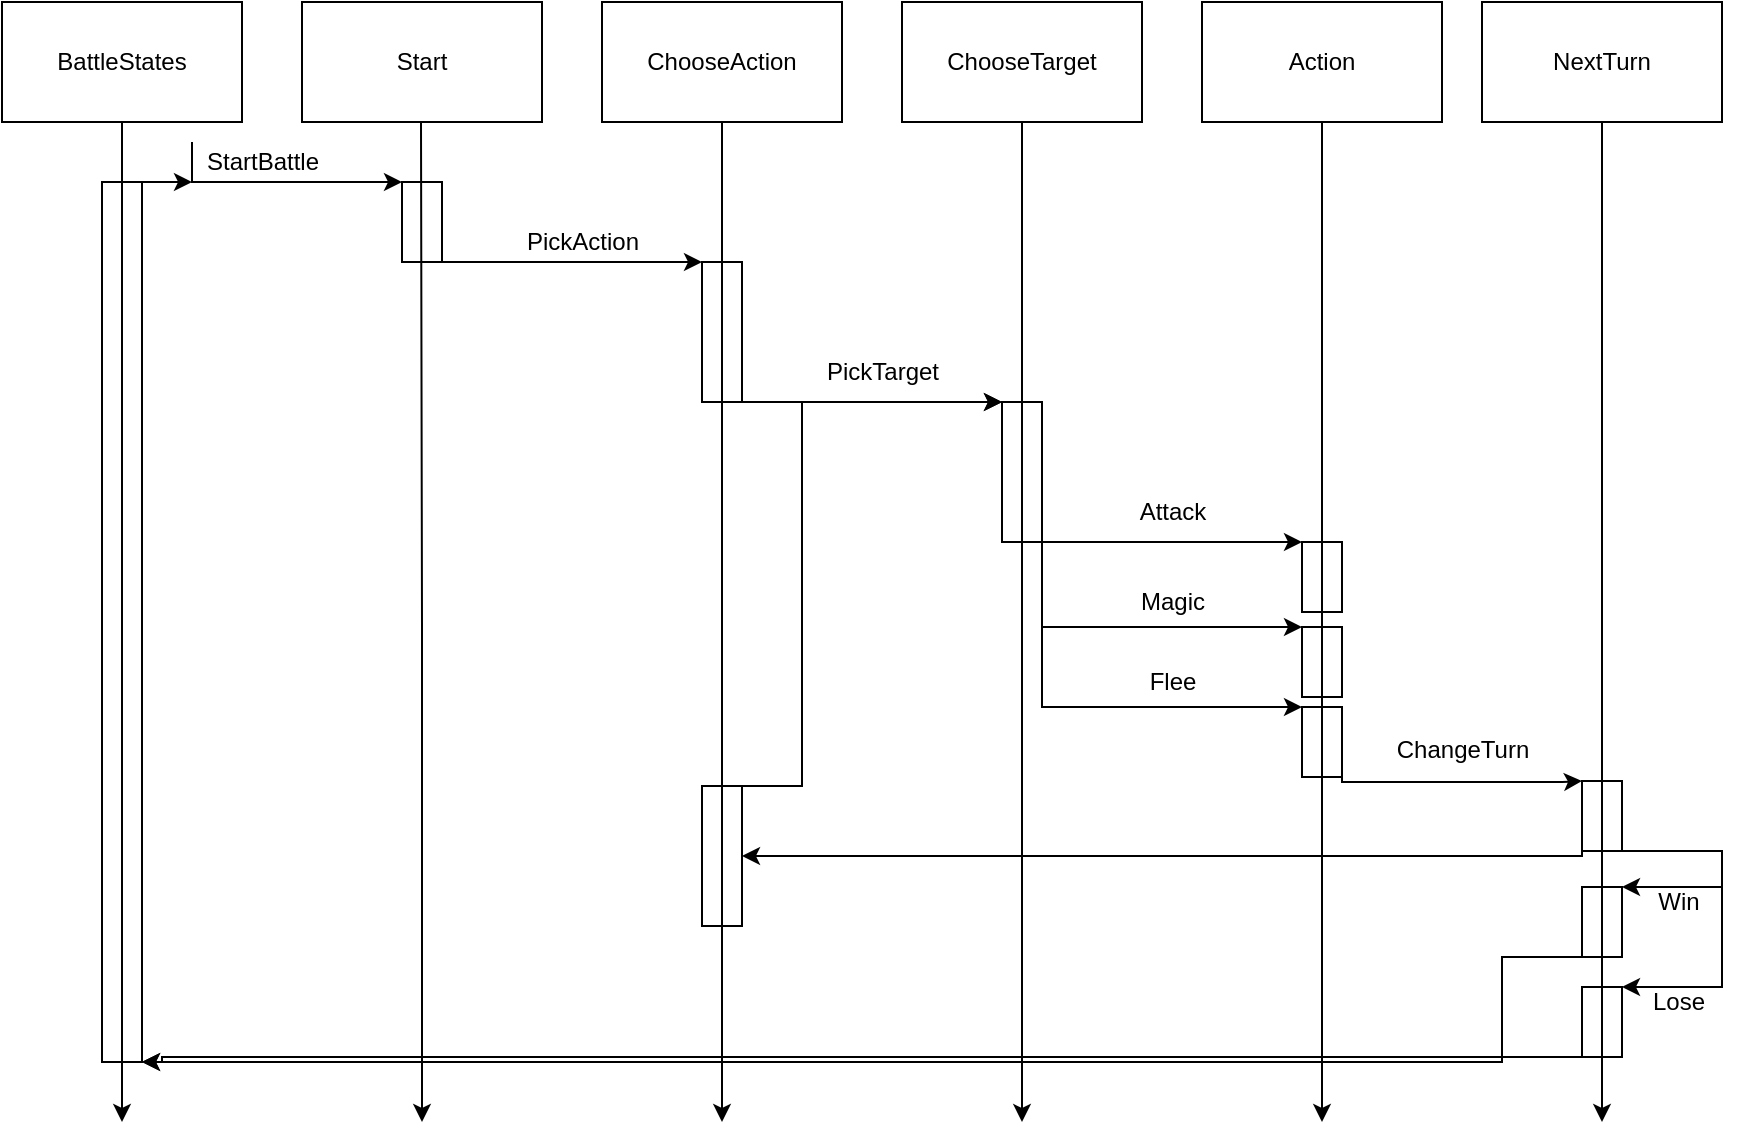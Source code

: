 <mxfile version="13.0.2" type="device"><diagram id="qd_WFYK6ofQgDcz5o2ck" name="Page-1"><mxGraphModel dx="1278" dy="580" grid="1" gridSize="10" guides="1" tooltips="1" connect="1" arrows="1" fold="1" page="1" pageScale="1" pageWidth="850" pageHeight="1100" math="0" shadow="0"><root><mxCell id="0"/><mxCell id="1" parent="0"/><mxCell id="x-etJ8_xFUEyOYKaMZcz-5" style="edgeStyle=orthogonalEdgeStyle;rounded=0;orthogonalLoop=1;jettySize=auto;html=1;exitX=0.5;exitY=1;exitDx=0;exitDy=0;" edge="1" parent="1" source="x-etJ8_xFUEyOYKaMZcz-1"><mxGeometry relative="1" as="geometry"><mxPoint x="100" y="600" as="targetPoint"/></mxGeometry></mxCell><mxCell id="x-etJ8_xFUEyOYKaMZcz-1" value="BattleStates" style="rounded=0;whiteSpace=wrap;html=1;" vertex="1" parent="1"><mxGeometry x="40" y="40" width="120" height="60" as="geometry"/></mxCell><mxCell id="x-etJ8_xFUEyOYKaMZcz-13" style="edgeStyle=orthogonalEdgeStyle;rounded=0;orthogonalLoop=1;jettySize=auto;html=1;exitX=0;exitY=0;exitDx=0;exitDy=0;entryX=0;entryY=1;entryDx=0;entryDy=0;" edge="1" parent="1" source="x-etJ8_xFUEyOYKaMZcz-14" target="x-etJ8_xFUEyOYKaMZcz-11"><mxGeometry relative="1" as="geometry"><Array as="points"><mxPoint x="170" y="130"/><mxPoint x="170" y="130"/></Array></mxGeometry></mxCell><mxCell id="x-etJ8_xFUEyOYKaMZcz-7" value="" style="rounded=0;whiteSpace=wrap;html=1;fillColor=none;rotation=90;" vertex="1" parent="1"><mxGeometry x="-120" y="340" width="440" height="20" as="geometry"/></mxCell><mxCell id="x-etJ8_xFUEyOYKaMZcz-9" value="Start" style="rounded=0;whiteSpace=wrap;html=1;" vertex="1" parent="1"><mxGeometry x="190" y="40" width="120" height="60" as="geometry"/></mxCell><mxCell id="x-etJ8_xFUEyOYKaMZcz-20" style="edgeStyle=orthogonalEdgeStyle;rounded=0;orthogonalLoop=1;jettySize=auto;html=1;exitX=1;exitY=0;exitDx=0;exitDy=0;entryX=0;entryY=1;entryDx=0;entryDy=0;" edge="1" parent="1" source="x-etJ8_xFUEyOYKaMZcz-11" target="x-etJ8_xFUEyOYKaMZcz-18"><mxGeometry relative="1" as="geometry"><Array as="points"><mxPoint x="360" y="170"/><mxPoint x="360" y="170"/></Array></mxGeometry></mxCell><mxCell id="x-etJ8_xFUEyOYKaMZcz-11" value="" style="rounded=0;whiteSpace=wrap;html=1;fillColor=none;rotation=90;" vertex="1" parent="1"><mxGeometry x="230" y="140" width="40" height="20" as="geometry"/></mxCell><mxCell id="x-etJ8_xFUEyOYKaMZcz-15" style="edgeStyle=orthogonalEdgeStyle;rounded=0;orthogonalLoop=1;jettySize=auto;html=1;exitX=0.5;exitY=1;exitDx=0;exitDy=0;" edge="1" parent="1" source="x-etJ8_xFUEyOYKaMZcz-16"><mxGeometry relative="1" as="geometry"><mxPoint x="400" y="600" as="targetPoint"/></mxGeometry></mxCell><mxCell id="x-etJ8_xFUEyOYKaMZcz-16" value="ChooseAction" style="rounded=0;whiteSpace=wrap;html=1;" vertex="1" parent="1"><mxGeometry x="340" y="40" width="120" height="60" as="geometry"/></mxCell><mxCell id="x-etJ8_xFUEyOYKaMZcz-17" style="edgeStyle=orthogonalEdgeStyle;rounded=0;orthogonalLoop=1;jettySize=auto;html=1;exitX=0.5;exitY=1;exitDx=0;exitDy=0;" edge="1" parent="1"><mxGeometry relative="1" as="geometry"><mxPoint x="250" y="600" as="targetPoint"/><mxPoint x="249.5" y="100" as="sourcePoint"/></mxGeometry></mxCell><mxCell id="x-etJ8_xFUEyOYKaMZcz-27" style="edgeStyle=orthogonalEdgeStyle;rounded=0;orthogonalLoop=1;jettySize=auto;html=1;exitX=1;exitY=0;exitDx=0;exitDy=0;entryX=0;entryY=1;entryDx=0;entryDy=0;" edge="1" parent="1" source="x-etJ8_xFUEyOYKaMZcz-18" target="x-etJ8_xFUEyOYKaMZcz-24"><mxGeometry relative="1" as="geometry"><Array as="points"><mxPoint x="440" y="240"/><mxPoint x="440" y="240"/></Array></mxGeometry></mxCell><mxCell id="x-etJ8_xFUEyOYKaMZcz-18" value="" style="rounded=0;whiteSpace=wrap;html=1;fillColor=none;rotation=90;" vertex="1" parent="1"><mxGeometry x="365" y="195" width="70" height="20" as="geometry"/></mxCell><mxCell id="x-etJ8_xFUEyOYKaMZcz-21" value="PickAction" style="text;html=1;align=center;verticalAlign=middle;resizable=0;points=[];autosize=1;" vertex="1" parent="1"><mxGeometry x="295" y="150" width="70" height="20" as="geometry"/></mxCell><mxCell id="x-etJ8_xFUEyOYKaMZcz-22" style="edgeStyle=orthogonalEdgeStyle;rounded=0;orthogonalLoop=1;jettySize=auto;html=1;exitX=0.5;exitY=1;exitDx=0;exitDy=0;" edge="1" parent="1" source="x-etJ8_xFUEyOYKaMZcz-23"><mxGeometry relative="1" as="geometry"><mxPoint x="550" y="600" as="targetPoint"/></mxGeometry></mxCell><mxCell id="x-etJ8_xFUEyOYKaMZcz-23" value="ChooseTarget" style="rounded=0;whiteSpace=wrap;html=1;" vertex="1" parent="1"><mxGeometry x="490" y="40" width="120" height="60" as="geometry"/></mxCell><mxCell id="x-etJ8_xFUEyOYKaMZcz-34" style="edgeStyle=orthogonalEdgeStyle;rounded=0;orthogonalLoop=1;jettySize=auto;html=1;exitX=1;exitY=0;exitDx=0;exitDy=0;entryX=0;entryY=1;entryDx=0;entryDy=0;" edge="1" parent="1" source="x-etJ8_xFUEyOYKaMZcz-24" target="x-etJ8_xFUEyOYKaMZcz-31"><mxGeometry relative="1" as="geometry"><Array as="points"><mxPoint x="600" y="310"/><mxPoint x="600" y="310"/></Array></mxGeometry></mxCell><mxCell id="x-etJ8_xFUEyOYKaMZcz-35" style="edgeStyle=orthogonalEdgeStyle;rounded=0;orthogonalLoop=1;jettySize=auto;html=1;exitX=1;exitY=0;exitDx=0;exitDy=0;entryX=0;entryY=1;entryDx=0;entryDy=0;" edge="1" parent="1" source="x-etJ8_xFUEyOYKaMZcz-24" target="x-etJ8_xFUEyOYKaMZcz-32"><mxGeometry relative="1" as="geometry"><mxPoint x="660" y="353" as="targetPoint"/><Array as="points"><mxPoint x="560" y="352"/></Array></mxGeometry></mxCell><mxCell id="x-etJ8_xFUEyOYKaMZcz-36" style="edgeStyle=orthogonalEdgeStyle;rounded=0;orthogonalLoop=1;jettySize=auto;html=1;exitX=1;exitY=0;exitDx=0;exitDy=0;entryX=0;entryY=1;entryDx=0;entryDy=0;" edge="1" parent="1" source="x-etJ8_xFUEyOYKaMZcz-24" target="x-etJ8_xFUEyOYKaMZcz-33"><mxGeometry relative="1" as="geometry"><mxPoint x="660" y="393" as="targetPoint"/><Array as="points"><mxPoint x="560" y="392"/></Array></mxGeometry></mxCell><mxCell id="x-etJ8_xFUEyOYKaMZcz-24" value="" style="rounded=0;whiteSpace=wrap;html=1;fillColor=none;rotation=90;" vertex="1" parent="1"><mxGeometry x="515" y="265" width="70" height="20" as="geometry"/></mxCell><mxCell id="x-etJ8_xFUEyOYKaMZcz-28" value="PickTarget" style="text;html=1;align=center;verticalAlign=middle;resizable=0;points=[];autosize=1;" vertex="1" parent="1"><mxGeometry x="445" y="215" width="70" height="20" as="geometry"/></mxCell><mxCell id="x-etJ8_xFUEyOYKaMZcz-29" style="edgeStyle=orthogonalEdgeStyle;rounded=0;orthogonalLoop=1;jettySize=auto;html=1;exitX=0.5;exitY=1;exitDx=0;exitDy=0;" edge="1" parent="1" source="x-etJ8_xFUEyOYKaMZcz-30"><mxGeometry relative="1" as="geometry"><mxPoint x="700" y="600" as="targetPoint"/></mxGeometry></mxCell><mxCell id="x-etJ8_xFUEyOYKaMZcz-30" value="Action" style="rounded=0;whiteSpace=wrap;html=1;" vertex="1" parent="1"><mxGeometry x="640" y="40" width="120" height="60" as="geometry"/></mxCell><mxCell id="x-etJ8_xFUEyOYKaMZcz-31" value="" style="rounded=0;whiteSpace=wrap;html=1;fillColor=none;rotation=90;" vertex="1" parent="1"><mxGeometry x="682.5" y="317.5" width="35" height="20" as="geometry"/></mxCell><mxCell id="x-etJ8_xFUEyOYKaMZcz-32" value="" style="rounded=0;whiteSpace=wrap;html=1;fillColor=none;rotation=90;" vertex="1" parent="1"><mxGeometry x="682.5" y="360" width="35" height="20" as="geometry"/></mxCell><mxCell id="x-etJ8_xFUEyOYKaMZcz-44" style="edgeStyle=orthogonalEdgeStyle;rounded=0;orthogonalLoop=1;jettySize=auto;html=1;exitX=1;exitY=0;exitDx=0;exitDy=0;entryX=0;entryY=1;entryDx=0;entryDy=0;" edge="1" parent="1" source="x-etJ8_xFUEyOYKaMZcz-33" target="x-etJ8_xFUEyOYKaMZcz-43"><mxGeometry relative="1" as="geometry"><Array as="points"><mxPoint x="710" y="430"/><mxPoint x="820" y="430"/></Array></mxGeometry></mxCell><mxCell id="x-etJ8_xFUEyOYKaMZcz-33" value="" style="rounded=0;whiteSpace=wrap;html=1;fillColor=none;rotation=90;" vertex="1" parent="1"><mxGeometry x="682.5" y="400" width="35" height="20" as="geometry"/></mxCell><mxCell id="x-etJ8_xFUEyOYKaMZcz-37" value="Attack" style="text;html=1;align=center;verticalAlign=middle;resizable=0;points=[];autosize=1;" vertex="1" parent="1"><mxGeometry x="600" y="285" width="50" height="20" as="geometry"/></mxCell><mxCell id="x-etJ8_xFUEyOYKaMZcz-39" value="Magic" style="text;html=1;align=center;verticalAlign=middle;resizable=0;points=[];autosize=1;" vertex="1" parent="1"><mxGeometry x="600" y="330" width="50" height="20" as="geometry"/></mxCell><mxCell id="x-etJ8_xFUEyOYKaMZcz-40" value="Flee" style="text;html=1;align=center;verticalAlign=middle;resizable=0;points=[];autosize=1;" vertex="1" parent="1"><mxGeometry x="605" y="370" width="40" height="20" as="geometry"/></mxCell><mxCell id="x-etJ8_xFUEyOYKaMZcz-41" style="edgeStyle=orthogonalEdgeStyle;rounded=0;orthogonalLoop=1;jettySize=auto;html=1;exitX=0.5;exitY=1;exitDx=0;exitDy=0;" edge="1" parent="1" source="x-etJ8_xFUEyOYKaMZcz-42"><mxGeometry relative="1" as="geometry"><mxPoint x="840" y="600" as="targetPoint"/></mxGeometry></mxCell><mxCell id="x-etJ8_xFUEyOYKaMZcz-42" value="NextTurn" style="rounded=0;whiteSpace=wrap;html=1;" vertex="1" parent="1"><mxGeometry x="780" y="40" width="120" height="60" as="geometry"/></mxCell><mxCell id="x-etJ8_xFUEyOYKaMZcz-47" style="edgeStyle=orthogonalEdgeStyle;rounded=0;orthogonalLoop=1;jettySize=auto;html=1;exitX=1;exitY=1;exitDx=0;exitDy=0;entryX=0.5;entryY=0;entryDx=0;entryDy=0;" edge="1" parent="1" source="x-etJ8_xFUEyOYKaMZcz-43" target="x-etJ8_xFUEyOYKaMZcz-48"><mxGeometry relative="1" as="geometry"><mxPoint x="481.143" y="500" as="targetPoint"/><Array as="points"><mxPoint x="830" y="467"/></Array></mxGeometry></mxCell><mxCell id="x-etJ8_xFUEyOYKaMZcz-52" style="edgeStyle=orthogonalEdgeStyle;rounded=0;orthogonalLoop=1;jettySize=auto;html=1;exitX=1;exitY=0;exitDx=0;exitDy=0;entryX=0;entryY=0;entryDx=0;entryDy=0;" edge="1" parent="1" source="x-etJ8_xFUEyOYKaMZcz-43" target="x-etJ8_xFUEyOYKaMZcz-50"><mxGeometry relative="1" as="geometry"><Array as="points"><mxPoint x="900" y="465"/><mxPoint x="900" y="483"/></Array></mxGeometry></mxCell><mxCell id="x-etJ8_xFUEyOYKaMZcz-53" style="edgeStyle=orthogonalEdgeStyle;rounded=0;orthogonalLoop=1;jettySize=auto;html=1;exitX=1;exitY=0;exitDx=0;exitDy=0;entryX=0;entryY=0;entryDx=0;entryDy=0;" edge="1" parent="1" source="x-etJ8_xFUEyOYKaMZcz-43" target="x-etJ8_xFUEyOYKaMZcz-51"><mxGeometry relative="1" as="geometry"><Array as="points"><mxPoint x="900" y="465"/><mxPoint x="900" y="533"/></Array></mxGeometry></mxCell><mxCell id="x-etJ8_xFUEyOYKaMZcz-43" value="" style="rounded=0;whiteSpace=wrap;html=1;fillColor=none;rotation=90;" vertex="1" parent="1"><mxGeometry x="822.5" y="437" width="35" height="20" as="geometry"/></mxCell><mxCell id="x-etJ8_xFUEyOYKaMZcz-45" value="ChangeTurn" style="text;html=1;align=center;verticalAlign=middle;resizable=0;points=[];autosize=1;" vertex="1" parent="1"><mxGeometry x="730" y="404" width="80" height="20" as="geometry"/></mxCell><mxCell id="x-etJ8_xFUEyOYKaMZcz-14" value="StartBattle" style="text;html=1;align=center;verticalAlign=middle;resizable=0;points=[];autosize=1;" vertex="1" parent="1"><mxGeometry x="135" y="110" width="70" height="20" as="geometry"/></mxCell><mxCell id="x-etJ8_xFUEyOYKaMZcz-46" style="edgeStyle=orthogonalEdgeStyle;rounded=0;orthogonalLoop=1;jettySize=auto;html=1;exitX=0;exitY=0;exitDx=0;exitDy=0;entryX=0;entryY=1;entryDx=0;entryDy=0;" edge="1" parent="1" source="x-etJ8_xFUEyOYKaMZcz-7" target="x-etJ8_xFUEyOYKaMZcz-14"><mxGeometry relative="1" as="geometry"><mxPoint x="110" y="130.0" as="sourcePoint"/><mxPoint x="240" y="130" as="targetPoint"/><Array as="points"/></mxGeometry></mxCell><mxCell id="x-etJ8_xFUEyOYKaMZcz-49" style="edgeStyle=orthogonalEdgeStyle;rounded=0;orthogonalLoop=1;jettySize=auto;html=1;exitX=0;exitY=0;exitDx=0;exitDy=0;entryX=0;entryY=1;entryDx=0;entryDy=0;" edge="1" parent="1" source="x-etJ8_xFUEyOYKaMZcz-48" target="x-etJ8_xFUEyOYKaMZcz-24"><mxGeometry relative="1" as="geometry"><Array as="points"><mxPoint x="440" y="432"/><mxPoint x="440" y="240"/></Array></mxGeometry></mxCell><mxCell id="x-etJ8_xFUEyOYKaMZcz-48" value="" style="rounded=0;whiteSpace=wrap;html=1;fillColor=none;rotation=90;" vertex="1" parent="1"><mxGeometry x="365" y="457" width="70" height="20" as="geometry"/></mxCell><mxCell id="x-etJ8_xFUEyOYKaMZcz-57" style="edgeStyle=orthogonalEdgeStyle;rounded=0;orthogonalLoop=1;jettySize=auto;html=1;exitX=1;exitY=1;exitDx=0;exitDy=0;entryX=1;entryY=0;entryDx=0;entryDy=0;" edge="1" parent="1" source="x-etJ8_xFUEyOYKaMZcz-50" target="x-etJ8_xFUEyOYKaMZcz-7"><mxGeometry relative="1" as="geometry"><Array as="points"><mxPoint x="790" y="518"/><mxPoint x="790" y="570"/></Array></mxGeometry></mxCell><mxCell id="x-etJ8_xFUEyOYKaMZcz-50" value="" style="rounded=0;whiteSpace=wrap;html=1;fillColor=none;rotation=90;" vertex="1" parent="1"><mxGeometry x="822.5" y="490" width="35" height="20" as="geometry"/></mxCell><mxCell id="x-etJ8_xFUEyOYKaMZcz-56" style="edgeStyle=orthogonalEdgeStyle;rounded=0;orthogonalLoop=1;jettySize=auto;html=1;exitX=1;exitY=1;exitDx=0;exitDy=0;entryX=1;entryY=0;entryDx=0;entryDy=0;" edge="1" parent="1" source="x-etJ8_xFUEyOYKaMZcz-51" target="x-etJ8_xFUEyOYKaMZcz-7"><mxGeometry relative="1" as="geometry"><Array as="points"><mxPoint x="120" y="568"/><mxPoint x="120" y="570"/></Array></mxGeometry></mxCell><mxCell id="x-etJ8_xFUEyOYKaMZcz-51" value="" style="rounded=0;whiteSpace=wrap;html=1;fillColor=none;rotation=90;" vertex="1" parent="1"><mxGeometry x="822.5" y="540" width="35" height="20" as="geometry"/></mxCell><mxCell id="x-etJ8_xFUEyOYKaMZcz-54" value="Win" style="text;html=1;align=center;verticalAlign=middle;resizable=0;points=[];autosize=1;" vertex="1" parent="1"><mxGeometry x="857.5" y="480" width="40" height="20" as="geometry"/></mxCell><mxCell id="x-etJ8_xFUEyOYKaMZcz-55" value="Lose" style="text;html=1;align=center;verticalAlign=middle;resizable=0;points=[];autosize=1;" vertex="1" parent="1"><mxGeometry x="857.5" y="530" width="40" height="20" as="geometry"/></mxCell></root></mxGraphModel></diagram></mxfile>